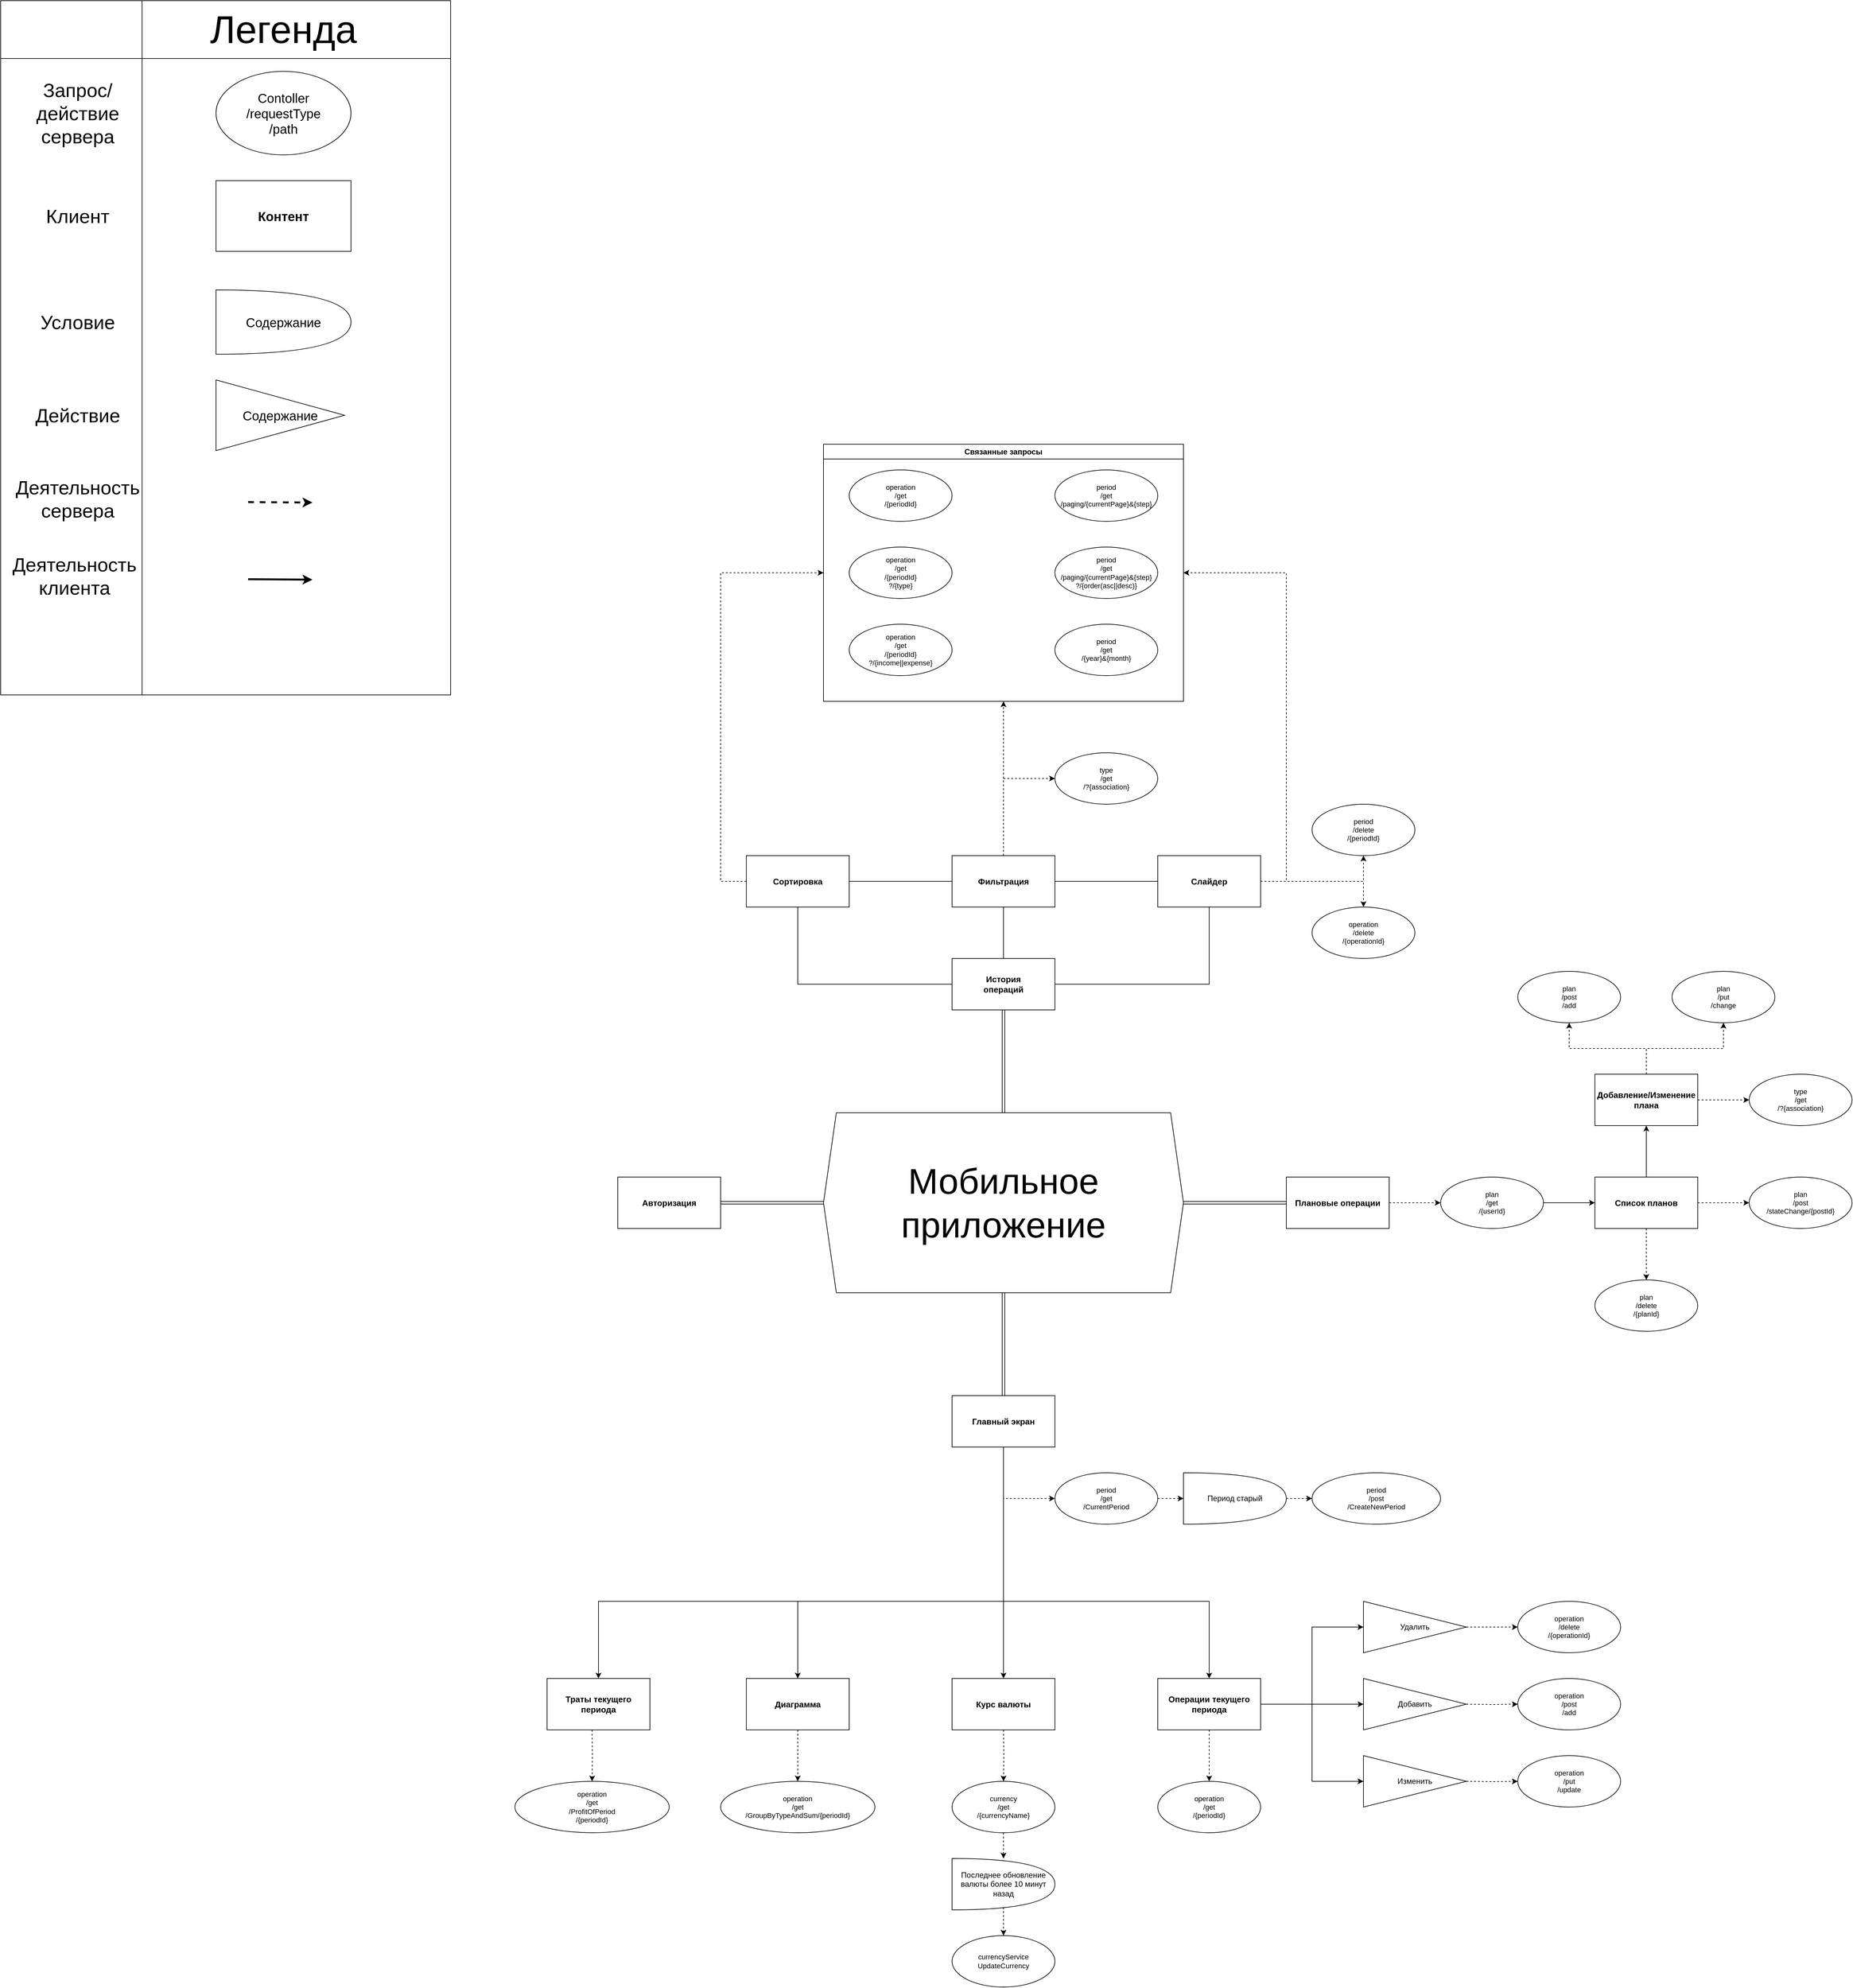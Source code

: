 <mxfile version="24.1.0" type="device">
  <diagram name="Страница — 1" id="nBO8ZvvXv2-mYGk7u215">
    <mxGraphModel dx="1690" dy="3886" grid="1" gridSize="10" guides="1" tooltips="1" connect="1" arrows="1" fold="1" page="0" pageScale="1" pageWidth="827" pageHeight="1169" background="none" math="0" shadow="0">
      <root>
        <mxCell id="0" />
        <mxCell id="1" parent="0" />
        <mxCell id="4c0wdn8axScRKglJY8u8-5" style="edgeStyle=orthogonalEdgeStyle;rounded=0;orthogonalLoop=1;jettySize=auto;html=1;exitX=0.5;exitY=1;exitDx=0;exitDy=0;entryX=0.5;entryY=0;entryDx=0;entryDy=0;" parent="1" source="4c0wdn8axScRKglJY8u8-1" target="4c0wdn8axScRKglJY8u8-2" edge="1">
          <mxGeometry relative="1" as="geometry">
            <Array as="points">
              <mxPoint x="920" y="40" />
              <mxPoint x="600" y="40" />
            </Array>
          </mxGeometry>
        </mxCell>
        <mxCell id="4c0wdn8axScRKglJY8u8-6" style="edgeStyle=orthogonalEdgeStyle;rounded=0;orthogonalLoop=1;jettySize=auto;html=1;exitX=0.5;exitY=1;exitDx=0;exitDy=0;entryX=0.5;entryY=0;entryDx=0;entryDy=0;" parent="1" source="4c0wdn8axScRKglJY8u8-1" target="4c0wdn8axScRKglJY8u8-3" edge="1">
          <mxGeometry relative="1" as="geometry" />
        </mxCell>
        <mxCell id="4c0wdn8axScRKglJY8u8-7" style="edgeStyle=orthogonalEdgeStyle;rounded=0;orthogonalLoop=1;jettySize=auto;html=1;exitX=0.5;exitY=1;exitDx=0;exitDy=0;entryX=0.5;entryY=0;entryDx=0;entryDy=0;" parent="1" source="4c0wdn8axScRKglJY8u8-1" target="4c0wdn8axScRKglJY8u8-4" edge="1">
          <mxGeometry relative="1" as="geometry">
            <Array as="points">
              <mxPoint x="920" y="40" />
              <mxPoint x="1240" y="40" />
            </Array>
          </mxGeometry>
        </mxCell>
        <mxCell id="4c0wdn8axScRKglJY8u8-15" style="edgeStyle=orthogonalEdgeStyle;rounded=0;orthogonalLoop=1;jettySize=auto;html=1;exitX=0.5;exitY=1;exitDx=0;exitDy=0;entryX=0;entryY=0.5;entryDx=0;entryDy=0;dashed=1;" parent="1" source="4c0wdn8axScRKglJY8u8-1" target="4c0wdn8axScRKglJY8u8-14" edge="1">
          <mxGeometry relative="1" as="geometry" />
        </mxCell>
        <mxCell id="OfqJtT3u4iOqPH99aG8D-31" style="edgeStyle=orthogonalEdgeStyle;rounded=0;orthogonalLoop=1;jettySize=auto;html=1;exitX=0.5;exitY=1;exitDx=0;exitDy=0;entryX=0.5;entryY=0;entryDx=0;entryDy=0;" edge="1" parent="1" source="4c0wdn8axScRKglJY8u8-1" target="OfqJtT3u4iOqPH99aG8D-30">
          <mxGeometry relative="1" as="geometry">
            <Array as="points">
              <mxPoint x="920" y="40" />
              <mxPoint x="290" y="40" />
            </Array>
          </mxGeometry>
        </mxCell>
        <mxCell id="4c0wdn8axScRKglJY8u8-1" value="Главный экран" style="rounded=0;whiteSpace=wrap;html=1;fontSize=13;fontStyle=1" parent="1" vertex="1">
          <mxGeometry x="840" y="-280" width="160" height="80" as="geometry" />
        </mxCell>
        <mxCell id="4c0wdn8axScRKglJY8u8-23" style="edgeStyle=orthogonalEdgeStyle;rounded=0;orthogonalLoop=1;jettySize=auto;html=1;exitX=0.5;exitY=1;exitDx=0;exitDy=0;entryX=0.5;entryY=0;entryDx=0;entryDy=0;dashed=1;" parent="1" source="4c0wdn8axScRKglJY8u8-2" target="4c0wdn8axScRKglJY8u8-22" edge="1">
          <mxGeometry relative="1" as="geometry" />
        </mxCell>
        <mxCell id="4c0wdn8axScRKglJY8u8-2" value="Диаграмма" style="rounded=0;whiteSpace=wrap;html=1;fontSize=13;fontStyle=1" parent="1" vertex="1">
          <mxGeometry x="520" y="160" width="160" height="80" as="geometry" />
        </mxCell>
        <mxCell id="4c0wdn8axScRKglJY8u8-3" value="Курс валюты" style="rounded=0;whiteSpace=wrap;html=1;fontSize=13;fontStyle=1" parent="1" vertex="1">
          <mxGeometry x="840" y="160" width="160" height="80" as="geometry" />
        </mxCell>
        <mxCell id="4c0wdn8axScRKglJY8u8-36" style="edgeStyle=orthogonalEdgeStyle;rounded=0;orthogonalLoop=1;jettySize=auto;html=1;exitX=0.5;exitY=1;exitDx=0;exitDy=0;entryX=0.5;entryY=0;entryDx=0;entryDy=0;dashed=1;" parent="1" source="4c0wdn8axScRKglJY8u8-4" target="4c0wdn8axScRKglJY8u8-35" edge="1">
          <mxGeometry relative="1" as="geometry" />
        </mxCell>
        <mxCell id="4c0wdn8axScRKglJY8u8-43" style="edgeStyle=orthogonalEdgeStyle;rounded=0;orthogonalLoop=1;jettySize=auto;html=1;exitX=1;exitY=0.5;exitDx=0;exitDy=0;entryX=0;entryY=0.5;entryDx=0;entryDy=0;" parent="1" source="4c0wdn8axScRKglJY8u8-4" target="4c0wdn8axScRKglJY8u8-38" edge="1">
          <mxGeometry relative="1" as="geometry" />
        </mxCell>
        <mxCell id="4c0wdn8axScRKglJY8u8-44" style="edgeStyle=orthogonalEdgeStyle;rounded=0;orthogonalLoop=1;jettySize=auto;html=1;exitX=1;exitY=0.5;exitDx=0;exitDy=0;entryX=0;entryY=0.5;entryDx=0;entryDy=0;" parent="1" source="4c0wdn8axScRKglJY8u8-4" target="4c0wdn8axScRKglJY8u8-37" edge="1">
          <mxGeometry relative="1" as="geometry" />
        </mxCell>
        <mxCell id="4c0wdn8axScRKglJY8u8-45" style="edgeStyle=orthogonalEdgeStyle;rounded=0;orthogonalLoop=1;jettySize=auto;html=1;exitX=1;exitY=0.5;exitDx=0;exitDy=0;entryX=0;entryY=0.5;entryDx=0;entryDy=0;" parent="1" source="4c0wdn8axScRKglJY8u8-4" target="4c0wdn8axScRKglJY8u8-39" edge="1">
          <mxGeometry relative="1" as="geometry" />
        </mxCell>
        <mxCell id="4c0wdn8axScRKglJY8u8-4" value="Операции текущего периода" style="rounded=0;whiteSpace=wrap;html=1;fontSize=13;fontStyle=1" parent="1" vertex="1">
          <mxGeometry x="1160" y="160" width="160" height="80" as="geometry" />
        </mxCell>
        <mxCell id="4c0wdn8axScRKglJY8u8-20" style="edgeStyle=orthogonalEdgeStyle;rounded=0;orthogonalLoop=1;jettySize=auto;html=1;exitX=1;exitY=0.5;exitDx=0;exitDy=0;entryX=0;entryY=0.5;entryDx=0;entryDy=0;dashed=1;" parent="1" source="4c0wdn8axScRKglJY8u8-14" edge="1">
          <mxGeometry relative="1" as="geometry">
            <mxPoint x="1200" y="-120" as="targetPoint" />
          </mxGeometry>
        </mxCell>
        <mxCell id="4c0wdn8axScRKglJY8u8-14" value="period&lt;div style=&quot;font-size: 11px;&quot;&gt;/get&lt;/div&gt;&lt;div style=&quot;font-size: 11px;&quot;&gt;/CurrentPeriod&lt;/div&gt;" style="ellipse;whiteSpace=wrap;html=1;fontSize=11;" parent="1" vertex="1">
          <mxGeometry x="1000" y="-160" width="160" height="80" as="geometry" />
        </mxCell>
        <mxCell id="4c0wdn8axScRKglJY8u8-16" value="period&lt;div style=&quot;font-size: 11px;&quot;&gt;/post&lt;/div&gt;&lt;div style=&quot;font-size: 11px;&quot;&gt;/CreateNewPeriod&lt;/div&gt;" style="ellipse;whiteSpace=wrap;html=1;fontSize=11;" parent="1" vertex="1">
          <mxGeometry x="1400" y="-160" width="200" height="80" as="geometry" />
        </mxCell>
        <mxCell id="4c0wdn8axScRKglJY8u8-22" value="operation&lt;div style=&quot;font-size: 11px;&quot;&gt;/get&lt;/div&gt;&lt;div style=&quot;font-size: 11px;&quot;&gt;/GroupByTypeAndSum/{periodId}&lt;/div&gt;" style="ellipse;whiteSpace=wrap;html=1;fontSize=11;" parent="1" vertex="1">
          <mxGeometry x="480" y="320" width="240" height="80" as="geometry" />
        </mxCell>
        <mxCell id="4c0wdn8axScRKglJY8u8-32" style="edgeStyle=orthogonalEdgeStyle;rounded=0;orthogonalLoop=1;jettySize=auto;html=1;exitX=1;exitY=0.5;exitDx=0;exitDy=0;exitPerimeter=0;entryX=0;entryY=0.5;entryDx=0;entryDy=0;dashed=1;" parent="1" source="4c0wdn8axScRKglJY8u8-24" target="4c0wdn8axScRKglJY8u8-16" edge="1">
          <mxGeometry relative="1" as="geometry" />
        </mxCell>
        <mxCell id="4c0wdn8axScRKglJY8u8-24" value="Период старый" style="shape=or;whiteSpace=wrap;html=1;" parent="1" vertex="1">
          <mxGeometry x="1200" y="-160" width="160" height="80" as="geometry" />
        </mxCell>
        <mxCell id="4c0wdn8axScRKglJY8u8-25" style="edgeStyle=orthogonalEdgeStyle;rounded=0;orthogonalLoop=1;jettySize=auto;html=1;exitX=0.5;exitY=1;exitDx=0;exitDy=0;entryX=0.5;entryY=0;entryDx=0;entryDy=0;dashed=1;" parent="1" target="4c0wdn8axScRKglJY8u8-26" edge="1">
          <mxGeometry relative="1" as="geometry">
            <mxPoint x="920" y="240" as="sourcePoint" />
            <mxPoint x="830" y="320" as="targetPoint" />
            <Array as="points" />
          </mxGeometry>
        </mxCell>
        <mxCell id="OfqJtT3u4iOqPH99aG8D-27" value="" style="edgeStyle=orthogonalEdgeStyle;rounded=0;orthogonalLoop=1;jettySize=auto;html=1;dashed=1;" edge="1" parent="1" source="4c0wdn8axScRKglJY8u8-26" target="4c0wdn8axScRKglJY8u8-27">
          <mxGeometry relative="1" as="geometry" />
        </mxCell>
        <mxCell id="4c0wdn8axScRKglJY8u8-26" value="&lt;div style=&quot;font-size: 11px;&quot;&gt;currency&lt;/div&gt;&lt;div style=&quot;font-size: 11px;&quot;&gt;/get&lt;/div&gt;&lt;div style=&quot;font-size: 11px;&quot;&gt;/{currencyName}&lt;/div&gt;" style="ellipse;whiteSpace=wrap;html=1;fontSize=11;" parent="1" vertex="1">
          <mxGeometry x="840" y="320" width="160" height="80" as="geometry" />
        </mxCell>
        <mxCell id="4c0wdn8axScRKglJY8u8-34" style="edgeStyle=orthogonalEdgeStyle;rounded=0;orthogonalLoop=1;jettySize=auto;html=1;exitX=0.7;exitY=0.9;exitDx=0;exitDy=0;exitPerimeter=0;entryX=0.5;entryY=0;entryDx=0;entryDy=0;dashed=1;" parent="1" source="4c0wdn8axScRKglJY8u8-27" target="4c0wdn8axScRKglJY8u8-30" edge="1">
          <mxGeometry relative="1" as="geometry">
            <Array as="points">
              <mxPoint x="920" y="512" />
            </Array>
          </mxGeometry>
        </mxCell>
        <mxCell id="4c0wdn8axScRKglJY8u8-27" value="Последнее обновление валюты более 10 минут назад" style="shape=or;whiteSpace=wrap;html=1;" parent="1" vertex="1">
          <mxGeometry x="840" y="440" width="160" height="80" as="geometry" />
        </mxCell>
        <mxCell id="4c0wdn8axScRKglJY8u8-30" value="&lt;div style=&quot;font-size: 11px;&quot;&gt;currencyService&lt;br&gt;&lt;/div&gt;&lt;div style=&quot;font-size: 11px;&quot;&gt;UpdateCurrency&lt;/div&gt;" style="ellipse;whiteSpace=wrap;html=1;fontSize=11;" parent="1" vertex="1">
          <mxGeometry x="840" y="560" width="160" height="80" as="geometry" />
        </mxCell>
        <mxCell id="4c0wdn8axScRKglJY8u8-35" value="operation&lt;div style=&quot;font-size: 11px;&quot;&gt;/get&lt;/div&gt;&lt;div style=&quot;font-size: 11px;&quot;&gt;/{periodId}&lt;/div&gt;" style="ellipse;whiteSpace=wrap;html=1;fontSize=11;" parent="1" vertex="1">
          <mxGeometry x="1160" y="320" width="160" height="80" as="geometry" />
        </mxCell>
        <mxCell id="4c0wdn8axScRKglJY8u8-47" style="edgeStyle=orthogonalEdgeStyle;rounded=0;orthogonalLoop=1;jettySize=auto;html=1;exitX=1;exitY=0.5;exitDx=0;exitDy=0;entryX=0;entryY=0.5;entryDx=0;entryDy=0;dashed=1;" parent="1" source="4c0wdn8axScRKglJY8u8-37" target="4c0wdn8axScRKglJY8u8-46" edge="1">
          <mxGeometry relative="1" as="geometry" />
        </mxCell>
        <mxCell id="4c0wdn8axScRKglJY8u8-37" value="Удалить" style="triangle;whiteSpace=wrap;html=1;rotation=0;" parent="1" vertex="1">
          <mxGeometry x="1480" y="40" width="160" height="80" as="geometry" />
        </mxCell>
        <mxCell id="4c0wdn8axScRKglJY8u8-38" value="Добавить" style="triangle;whiteSpace=wrap;html=1;rotation=0;" parent="1" vertex="1">
          <mxGeometry x="1480" y="160" width="160" height="80" as="geometry" />
        </mxCell>
        <mxCell id="4c0wdn8axScRKglJY8u8-39" value="Изменить" style="triangle;whiteSpace=wrap;html=1;rotation=0;" parent="1" vertex="1">
          <mxGeometry x="1480" y="280" width="160" height="80" as="geometry" />
        </mxCell>
        <mxCell id="4c0wdn8axScRKglJY8u8-46" value="operation&lt;div style=&quot;font-size: 11px;&quot;&gt;/delete&lt;/div&gt;&lt;div style=&quot;font-size: 11px;&quot;&gt;/{operationId}&lt;/div&gt;" style="ellipse;whiteSpace=wrap;html=1;fontSize=11;" parent="1" vertex="1">
          <mxGeometry x="1720" y="40" width="160" height="80" as="geometry" />
        </mxCell>
        <mxCell id="4c0wdn8axScRKglJY8u8-48" style="edgeStyle=orthogonalEdgeStyle;rounded=0;orthogonalLoop=1;jettySize=auto;html=1;exitX=1;exitY=0.5;exitDx=0;exitDy=0;entryX=0;entryY=0.5;entryDx=0;entryDy=0;dashed=1;" parent="1" target="4c0wdn8axScRKglJY8u8-49" edge="1">
          <mxGeometry relative="1" as="geometry">
            <mxPoint x="1640" y="200" as="sourcePoint" />
          </mxGeometry>
        </mxCell>
        <mxCell id="4c0wdn8axScRKglJY8u8-49" value="operation&lt;div style=&quot;font-size: 11px;&quot;&gt;/post&lt;br&gt;&lt;/div&gt;&lt;div style=&quot;font-size: 11px;&quot;&gt;/add&lt;/div&gt;" style="ellipse;whiteSpace=wrap;html=1;fontSize=11;" parent="1" vertex="1">
          <mxGeometry x="1720" y="160" width="160" height="80" as="geometry" />
        </mxCell>
        <mxCell id="4c0wdn8axScRKglJY8u8-50" style="edgeStyle=orthogonalEdgeStyle;rounded=0;orthogonalLoop=1;jettySize=auto;html=1;exitX=1;exitY=0.5;exitDx=0;exitDy=0;entryX=0;entryY=0.5;entryDx=0;entryDy=0;dashed=1;" parent="1" target="4c0wdn8axScRKglJY8u8-51" edge="1">
          <mxGeometry relative="1" as="geometry">
            <mxPoint x="1640" y="320" as="sourcePoint" />
          </mxGeometry>
        </mxCell>
        <mxCell id="4c0wdn8axScRKglJY8u8-51" value="operation&lt;div style=&quot;font-size: 11px;&quot;&gt;/put&lt;br&gt;&lt;/div&gt;&lt;div style=&quot;font-size: 11px;&quot;&gt;/update&lt;/div&gt;" style="ellipse;whiteSpace=wrap;html=1;fontSize=11;" parent="1" vertex="1">
          <mxGeometry x="1720" y="280" width="160" height="80" as="geometry" />
        </mxCell>
        <mxCell id="hxb5atD3jDr5F-edA5s0-39" style="edgeStyle=orthogonalEdgeStyle;rounded=0;orthogonalLoop=1;jettySize=auto;html=1;exitX=0.5;exitY=0;exitDx=0;exitDy=0;entryX=0.5;entryY=1;entryDx=0;entryDy=0;strokeColor=default;endArrow=none;endFill=0;" parent="1" source="hxb5atD3jDr5F-edA5s0-2" target="hxb5atD3jDr5F-edA5s0-7" edge="1">
          <mxGeometry relative="1" as="geometry" />
        </mxCell>
        <mxCell id="hxb5atD3jDr5F-edA5s0-40" style="edgeStyle=orthogonalEdgeStyle;rounded=0;orthogonalLoop=1;jettySize=auto;html=1;exitX=1;exitY=0.5;exitDx=0;exitDy=0;entryX=0.5;entryY=1;entryDx=0;entryDy=0;endArrow=none;endFill=0;" parent="1" source="hxb5atD3jDr5F-edA5s0-2" target="hxb5atD3jDr5F-edA5s0-9" edge="1">
          <mxGeometry relative="1" as="geometry" />
        </mxCell>
        <mxCell id="hxb5atD3jDr5F-edA5s0-41" style="edgeStyle=orthogonalEdgeStyle;rounded=0;orthogonalLoop=1;jettySize=auto;html=1;exitX=0;exitY=0.5;exitDx=0;exitDy=0;entryX=0.5;entryY=1;entryDx=0;entryDy=0;endArrow=none;endFill=0;" parent="1" source="hxb5atD3jDr5F-edA5s0-2" target="hxb5atD3jDr5F-edA5s0-6" edge="1">
          <mxGeometry relative="1" as="geometry" />
        </mxCell>
        <mxCell id="hxb5atD3jDr5F-edA5s0-2" value="История&lt;div&gt;операций&lt;/div&gt;" style="rounded=0;whiteSpace=wrap;html=1;fontSize=13;fontStyle=1" parent="1" vertex="1">
          <mxGeometry x="840" y="-960" width="160" height="80" as="geometry" />
        </mxCell>
        <mxCell id="hxb5atD3jDr5F-edA5s0-32" style="edgeStyle=orthogonalEdgeStyle;rounded=0;orthogonalLoop=1;jettySize=auto;html=1;exitX=0;exitY=0.5;exitDx=0;exitDy=0;entryX=0;entryY=0.5;entryDx=0;entryDy=0;dashed=1;" parent="1" source="hxb5atD3jDr5F-edA5s0-6" target="hxb5atD3jDr5F-edA5s0-16" edge="1">
          <mxGeometry relative="1" as="geometry">
            <Array as="points">
              <mxPoint x="480" y="-1080" />
              <mxPoint x="480" y="-1560" />
            </Array>
          </mxGeometry>
        </mxCell>
        <mxCell id="hxb5atD3jDr5F-edA5s0-6" value="Сортировка" style="rounded=0;whiteSpace=wrap;html=1;fontSize=13;fontStyle=1" parent="1" vertex="1">
          <mxGeometry x="520" y="-1120" width="160" height="80" as="geometry" />
        </mxCell>
        <mxCell id="hxb5atD3jDr5F-edA5s0-30" style="edgeStyle=orthogonalEdgeStyle;rounded=0;orthogonalLoop=1;jettySize=auto;html=1;exitX=0.5;exitY=0;exitDx=0;exitDy=0;entryX=0.5;entryY=1;entryDx=0;entryDy=0;dashed=1;" parent="1" source="hxb5atD3jDr5F-edA5s0-7" target="hxb5atD3jDr5F-edA5s0-16" edge="1">
          <mxGeometry relative="1" as="geometry" />
        </mxCell>
        <mxCell id="hxb5atD3jDr5F-edA5s0-37" style="edgeStyle=orthogonalEdgeStyle;rounded=0;orthogonalLoop=1;jettySize=auto;html=1;exitX=0;exitY=0.5;exitDx=0;exitDy=0;entryX=1;entryY=0.5;entryDx=0;entryDy=0;endArrow=none;endFill=0;" parent="1" source="hxb5atD3jDr5F-edA5s0-7" target="hxb5atD3jDr5F-edA5s0-6" edge="1">
          <mxGeometry relative="1" as="geometry" />
        </mxCell>
        <mxCell id="hxb5atD3jDr5F-edA5s0-42" style="edgeStyle=orthogonalEdgeStyle;rounded=0;orthogonalLoop=1;jettySize=auto;html=1;exitX=1;exitY=0.5;exitDx=0;exitDy=0;entryX=0;entryY=0.5;entryDx=0;entryDy=0;endArrow=none;endFill=0;" parent="1" source="hxb5atD3jDr5F-edA5s0-7" target="hxb5atD3jDr5F-edA5s0-9" edge="1">
          <mxGeometry relative="1" as="geometry" />
        </mxCell>
        <mxCell id="OfqJtT3u4iOqPH99aG8D-12" style="edgeStyle=orthogonalEdgeStyle;rounded=0;orthogonalLoop=1;jettySize=auto;html=1;exitX=0.5;exitY=0;exitDx=0;exitDy=0;entryX=0;entryY=0.5;entryDx=0;entryDy=0;dashed=1;" edge="1" parent="1" source="hxb5atD3jDr5F-edA5s0-7" target="OfqJtT3u4iOqPH99aG8D-10">
          <mxGeometry relative="1" as="geometry" />
        </mxCell>
        <mxCell id="hxb5atD3jDr5F-edA5s0-7" value="Фильтрация" style="rounded=0;whiteSpace=wrap;html=1;fontSize=13;fontStyle=1" parent="1" vertex="1">
          <mxGeometry x="840" y="-1120" width="160" height="80" as="geometry" />
        </mxCell>
        <mxCell id="hxb5atD3jDr5F-edA5s0-31" style="edgeStyle=orthogonalEdgeStyle;rounded=0;orthogonalLoop=1;jettySize=auto;html=1;exitX=1;exitY=0.5;exitDx=0;exitDy=0;entryX=1;entryY=0.5;entryDx=0;entryDy=0;dashed=1;" parent="1" source="hxb5atD3jDr5F-edA5s0-9" target="hxb5atD3jDr5F-edA5s0-16" edge="1">
          <mxGeometry relative="1" as="geometry">
            <Array as="points">
              <mxPoint x="1360" y="-1080" />
              <mxPoint x="1360" y="-1560" />
            </Array>
          </mxGeometry>
        </mxCell>
        <mxCell id="hxb5atD3jDr5F-edA5s0-45" style="edgeStyle=orthogonalEdgeStyle;rounded=0;orthogonalLoop=1;jettySize=auto;html=1;exitX=1;exitY=0.5;exitDx=0;exitDy=0;entryX=0.5;entryY=1;entryDx=0;entryDy=0;dashed=1;" parent="1" source="hxb5atD3jDr5F-edA5s0-9" target="hxb5atD3jDr5F-edA5s0-43" edge="1">
          <mxGeometry relative="1" as="geometry" />
        </mxCell>
        <mxCell id="hxb5atD3jDr5F-edA5s0-46" style="edgeStyle=orthogonalEdgeStyle;rounded=0;orthogonalLoop=1;jettySize=auto;html=1;exitX=1;exitY=0.5;exitDx=0;exitDy=0;entryX=0.5;entryY=0;entryDx=0;entryDy=0;dashed=1;" parent="1" source="hxb5atD3jDr5F-edA5s0-9" target="hxb5atD3jDr5F-edA5s0-44" edge="1">
          <mxGeometry relative="1" as="geometry" />
        </mxCell>
        <mxCell id="hxb5atD3jDr5F-edA5s0-9" value="Слайдер" style="rounded=0;whiteSpace=wrap;html=1;fontSize=13;fontStyle=1" parent="1" vertex="1">
          <mxGeometry x="1160" y="-1120" width="160" height="80" as="geometry" />
        </mxCell>
        <mxCell id="hxb5atD3jDr5F-edA5s0-16" value="Связанные запросы" style="swimlane;whiteSpace=wrap;html=1;" parent="1" vertex="1">
          <mxGeometry x="640" y="-1760" width="560" height="400" as="geometry" />
        </mxCell>
        <mxCell id="hxb5atD3jDr5F-edA5s0-11" value="period&lt;div style=&quot;font-size: 11px;&quot;&gt;/get&lt;/div&gt;&lt;div style=&quot;font-size: 11px;&quot;&gt;/paging/{currentPage}&amp;amp;{step}&lt;/div&gt;" style="ellipse;whiteSpace=wrap;html=1;fontSize=11;" parent="hxb5atD3jDr5F-edA5s0-16" vertex="1">
          <mxGeometry x="360" y="40" width="160" height="80" as="geometry" />
        </mxCell>
        <mxCell id="hxb5atD3jDr5F-edA5s0-21" value="operation&lt;div style=&quot;font-size: 11px;&quot;&gt;/get&lt;/div&gt;&lt;div style=&quot;font-size: 11px;&quot;&gt;/{periodId}&lt;/div&gt;" style="ellipse;whiteSpace=wrap;html=1;fontSize=11;" parent="hxb5atD3jDr5F-edA5s0-16" vertex="1">
          <mxGeometry x="40" y="40" width="160" height="80" as="geometry" />
        </mxCell>
        <mxCell id="hxb5atD3jDr5F-edA5s0-22" value="period&lt;div style=&quot;font-size: 11px;&quot;&gt;/get&lt;/div&gt;&lt;div style=&quot;font-size: 11px;&quot;&gt;/paging/{currentPage}&amp;amp;{step}&lt;/div&gt;&lt;div style=&quot;font-size: 11px;&quot;&gt;?/{order(asc||desc)}&lt;/div&gt;" style="ellipse;whiteSpace=wrap;html=1;fontSize=11;" parent="hxb5atD3jDr5F-edA5s0-16" vertex="1">
          <mxGeometry x="360" y="160" width="160" height="80" as="geometry" />
        </mxCell>
        <mxCell id="hxb5atD3jDr5F-edA5s0-23" value="period&lt;div style=&quot;font-size: 11px;&quot;&gt;/get&lt;/div&gt;&lt;div style=&quot;font-size: 11px;&quot;&gt;/{year}&amp;amp;{month}&lt;/div&gt;" style="ellipse;whiteSpace=wrap;html=1;fontSize=11;" parent="hxb5atD3jDr5F-edA5s0-16" vertex="1">
          <mxGeometry x="360" y="280" width="160" height="80" as="geometry" />
        </mxCell>
        <mxCell id="hxb5atD3jDr5F-edA5s0-24" value="operation&lt;div style=&quot;font-size: 11px;&quot;&gt;/get&lt;/div&gt;&lt;div style=&quot;font-size: 11px;&quot;&gt;/{periodId}&lt;/div&gt;&lt;div style=&quot;font-size: 11px;&quot;&gt;?/{type}&lt;/div&gt;" style="ellipse;whiteSpace=wrap;html=1;fontSize=11;" parent="hxb5atD3jDr5F-edA5s0-16" vertex="1">
          <mxGeometry x="40" y="160" width="160" height="80" as="geometry" />
        </mxCell>
        <mxCell id="hxb5atD3jDr5F-edA5s0-25" value="operation&lt;div style=&quot;font-size: 11px;&quot;&gt;/get&lt;/div&gt;&lt;div style=&quot;font-size: 11px;&quot;&gt;/{periodId}&lt;/div&gt;&lt;div style=&quot;font-size: 11px;&quot;&gt;?/{income||expense}&lt;/div&gt;" style="ellipse;whiteSpace=wrap;html=1;fontSize=11;" parent="hxb5atD3jDr5F-edA5s0-16" vertex="1">
          <mxGeometry x="40" y="280" width="160" height="80" as="geometry" />
        </mxCell>
        <mxCell id="hxb5atD3jDr5F-edA5s0-34" style="edgeStyle=orthogonalEdgeStyle;rounded=0;orthogonalLoop=1;jettySize=auto;html=1;exitX=0.5;exitY=0;exitDx=0;exitDy=0;entryX=0.5;entryY=1;entryDx=0;entryDy=0;shape=link;" parent="1" source="hxb5atD3jDr5F-edA5s0-29" target="hxb5atD3jDr5F-edA5s0-2" edge="1">
          <mxGeometry relative="1" as="geometry" />
        </mxCell>
        <mxCell id="hxb5atD3jDr5F-edA5s0-35" style="edgeStyle=orthogonalEdgeStyle;rounded=0;orthogonalLoop=1;jettySize=auto;html=1;exitX=0.5;exitY=1;exitDx=0;exitDy=0;entryX=0.5;entryY=0;entryDx=0;entryDy=0;shape=link;" parent="1" source="hxb5atD3jDr5F-edA5s0-29" target="4c0wdn8axScRKglJY8u8-1" edge="1">
          <mxGeometry relative="1" as="geometry" />
        </mxCell>
        <mxCell id="hxb5atD3jDr5F-edA5s0-48" style="edgeStyle=orthogonalEdgeStyle;rounded=0;orthogonalLoop=1;jettySize=auto;html=1;exitX=0;exitY=0.5;exitDx=0;exitDy=0;entryX=1;entryY=0.5;entryDx=0;entryDy=0;shape=link;" parent="1" source="hxb5atD3jDr5F-edA5s0-29" target="hxb5atD3jDr5F-edA5s0-47" edge="1">
          <mxGeometry relative="1" as="geometry" />
        </mxCell>
        <mxCell id="hxb5atD3jDr5F-edA5s0-50" style="edgeStyle=orthogonalEdgeStyle;rounded=0;orthogonalLoop=1;jettySize=auto;html=1;exitX=1;exitY=0.5;exitDx=0;exitDy=0;entryX=0;entryY=0.5;entryDx=0;entryDy=0;shape=link;" parent="1" source="hxb5atD3jDr5F-edA5s0-29" target="hxb5atD3jDr5F-edA5s0-49" edge="1">
          <mxGeometry relative="1" as="geometry" />
        </mxCell>
        <mxCell id="hxb5atD3jDr5F-edA5s0-29" value="Мобильное приложение" style="shape=hexagon;perimeter=hexagonPerimeter2;whiteSpace=wrap;html=1;fixedSize=1;fontSize=56;" parent="1" vertex="1">
          <mxGeometry x="640" y="-720" width="560" height="280" as="geometry" />
        </mxCell>
        <mxCell id="hxb5atD3jDr5F-edA5s0-43" value="period&lt;div style=&quot;font-size: 11px;&quot;&gt;/delete&lt;/div&gt;&lt;div style=&quot;font-size: 11px;&quot;&gt;/{periodId}&lt;/div&gt;" style="ellipse;whiteSpace=wrap;html=1;fontSize=11;" parent="1" vertex="1">
          <mxGeometry x="1400" y="-1200" width="160" height="80" as="geometry" />
        </mxCell>
        <mxCell id="hxb5atD3jDr5F-edA5s0-44" value="operation&lt;div style=&quot;font-size: 11px;&quot;&gt;/delete&lt;/div&gt;&lt;div style=&quot;font-size: 11px;&quot;&gt;/{operationId}&lt;/div&gt;" style="ellipse;whiteSpace=wrap;html=1;fontSize=11;" parent="1" vertex="1">
          <mxGeometry x="1400" y="-1040" width="160" height="80" as="geometry" />
        </mxCell>
        <mxCell id="hxb5atD3jDr5F-edA5s0-47" value="Авторизация" style="rounded=0;whiteSpace=wrap;html=1;fontSize=13;fontStyle=1" parent="1" vertex="1">
          <mxGeometry x="320" y="-620" width="160" height="80" as="geometry" />
        </mxCell>
        <mxCell id="hxb5atD3jDr5F-edA5s0-55" style="edgeStyle=orthogonalEdgeStyle;rounded=0;orthogonalLoop=1;jettySize=auto;html=1;exitX=1;exitY=0.5;exitDx=0;exitDy=0;entryX=0;entryY=0.5;entryDx=0;entryDy=0;dashed=1;" parent="1" source="hxb5atD3jDr5F-edA5s0-49" target="hxb5atD3jDr5F-edA5s0-53" edge="1">
          <mxGeometry relative="1" as="geometry" />
        </mxCell>
        <mxCell id="hxb5atD3jDr5F-edA5s0-49" value="Плановые операции" style="rounded=0;whiteSpace=wrap;html=1;fontSize=13;fontStyle=1" parent="1" vertex="1">
          <mxGeometry x="1360" y="-620" width="160" height="80" as="geometry" />
        </mxCell>
        <mxCell id="hxb5atD3jDr5F-edA5s0-51" value="&lt;div style=&quot;font-size: 11px;&quot;&gt;plan&lt;/div&gt;&lt;div style=&quot;font-size: 11px;&quot;&gt;/post&lt;/div&gt;&lt;div style=&quot;font-size: 11px;&quot;&gt;/add&lt;/div&gt;" style="ellipse;whiteSpace=wrap;html=1;fontSize=11;" parent="1" vertex="1">
          <mxGeometry x="1720" y="-940" width="160" height="80" as="geometry" />
        </mxCell>
        <mxCell id="hxb5atD3jDr5F-edA5s0-52" value="&lt;div style=&quot;font-size: 11px;&quot;&gt;plan&lt;/div&gt;&lt;div style=&quot;font-size: 11px;&quot;&gt;/delete&lt;/div&gt;&lt;div style=&quot;font-size: 11px;&quot;&gt;/{planId}&lt;/div&gt;" style="ellipse;whiteSpace=wrap;html=1;fontSize=11;" parent="1" vertex="1">
          <mxGeometry x="1840" y="-460" width="160" height="80" as="geometry" />
        </mxCell>
        <mxCell id="hxb5atD3jDr5F-edA5s0-56" style="edgeStyle=orthogonalEdgeStyle;rounded=0;orthogonalLoop=1;jettySize=auto;html=1;exitX=1;exitY=0.5;exitDx=0;exitDy=0;entryX=0;entryY=0.5;entryDx=0;entryDy=0;" parent="1" source="hxb5atD3jDr5F-edA5s0-53" target="hxb5atD3jDr5F-edA5s0-54" edge="1">
          <mxGeometry relative="1" as="geometry" />
        </mxCell>
        <mxCell id="hxb5atD3jDr5F-edA5s0-53" value="&lt;div style=&quot;font-size: 11px;&quot;&gt;plan&lt;/div&gt;&lt;div style=&quot;font-size: 11px;&quot;&gt;/get&lt;/div&gt;&lt;div style=&quot;font-size: 11px;&quot;&gt;/{userId}&lt;/div&gt;" style="ellipse;whiteSpace=wrap;html=1;fontSize=11;" parent="1" vertex="1">
          <mxGeometry x="1600" y="-620" width="160" height="80" as="geometry" />
        </mxCell>
        <mxCell id="hxb5atD3jDr5F-edA5s0-58" style="edgeStyle=orthogonalEdgeStyle;rounded=0;orthogonalLoop=1;jettySize=auto;html=1;exitX=0.5;exitY=1;exitDx=0;exitDy=0;entryX=0.5;entryY=0;entryDx=0;entryDy=0;dashed=1;" parent="1" source="hxb5atD3jDr5F-edA5s0-54" target="hxb5atD3jDr5F-edA5s0-52" edge="1">
          <mxGeometry relative="1" as="geometry" />
        </mxCell>
        <mxCell id="hxb5atD3jDr5F-edA5s0-60" style="edgeStyle=orthogonalEdgeStyle;rounded=0;orthogonalLoop=1;jettySize=auto;html=1;exitX=1;exitY=0.5;exitDx=0;exitDy=0;entryX=0;entryY=0.5;entryDx=0;entryDy=0;dashed=1;" parent="1" source="hxb5atD3jDr5F-edA5s0-54" target="hxb5atD3jDr5F-edA5s0-57" edge="1">
          <mxGeometry relative="1" as="geometry" />
        </mxCell>
        <mxCell id="OfqJtT3u4iOqPH99aG8D-3" style="edgeStyle=orthogonalEdgeStyle;rounded=0;orthogonalLoop=1;jettySize=auto;html=1;exitX=0.5;exitY=0;exitDx=0;exitDy=0;entryX=0.5;entryY=1;entryDx=0;entryDy=0;" edge="1" parent="1" source="hxb5atD3jDr5F-edA5s0-54" target="OfqJtT3u4iOqPH99aG8D-2">
          <mxGeometry relative="1" as="geometry" />
        </mxCell>
        <mxCell id="hxb5atD3jDr5F-edA5s0-54" value="Список планов" style="rounded=0;whiteSpace=wrap;html=1;fontSize=13;fontStyle=1" parent="1" vertex="1">
          <mxGeometry x="1840" y="-620" width="160" height="80" as="geometry" />
        </mxCell>
        <mxCell id="hxb5atD3jDr5F-edA5s0-57" value="&lt;div style=&quot;font-size: 11px;&quot;&gt;plan&lt;/div&gt;&lt;div style=&quot;font-size: 11px;&quot;&gt;/post&lt;/div&gt;&lt;div style=&quot;font-size: 11px;&quot;&gt;/stateChange/{postId}&lt;/div&gt;" style="ellipse;whiteSpace=wrap;html=1;fontSize=11;" parent="1" vertex="1">
          <mxGeometry x="2080" y="-620" width="160" height="80" as="geometry" />
        </mxCell>
        <mxCell id="OfqJtT3u4iOqPH99aG8D-6" style="edgeStyle=orthogonalEdgeStyle;rounded=0;orthogonalLoop=1;jettySize=auto;html=1;exitX=1;exitY=0.5;exitDx=0;exitDy=0;entryX=0;entryY=0.5;entryDx=0;entryDy=0;dashed=1;" edge="1" parent="1" source="OfqJtT3u4iOqPH99aG8D-2" target="OfqJtT3u4iOqPH99aG8D-5">
          <mxGeometry relative="1" as="geometry" />
        </mxCell>
        <mxCell id="OfqJtT3u4iOqPH99aG8D-7" style="edgeStyle=orthogonalEdgeStyle;rounded=0;orthogonalLoop=1;jettySize=auto;html=1;exitX=0.5;exitY=0;exitDx=0;exitDy=0;entryX=0.5;entryY=1;entryDx=0;entryDy=0;dashed=1;" edge="1" parent="1" source="OfqJtT3u4iOqPH99aG8D-2" target="hxb5atD3jDr5F-edA5s0-51">
          <mxGeometry relative="1" as="geometry" />
        </mxCell>
        <mxCell id="OfqJtT3u4iOqPH99aG8D-9" style="edgeStyle=orthogonalEdgeStyle;rounded=0;orthogonalLoop=1;jettySize=auto;html=1;exitX=0.5;exitY=0;exitDx=0;exitDy=0;entryX=0.5;entryY=1;entryDx=0;entryDy=0;dashed=1;" edge="1" parent="1" source="OfqJtT3u4iOqPH99aG8D-2" target="OfqJtT3u4iOqPH99aG8D-8">
          <mxGeometry relative="1" as="geometry" />
        </mxCell>
        <mxCell id="OfqJtT3u4iOqPH99aG8D-2" value="Добавление/Изменение плана" style="rounded=0;whiteSpace=wrap;html=1;fontSize=13;fontStyle=1" vertex="1" parent="1">
          <mxGeometry x="1840" y="-780" width="160" height="80" as="geometry" />
        </mxCell>
        <mxCell id="OfqJtT3u4iOqPH99aG8D-5" value="&lt;div style=&quot;font-size: 11px;&quot;&gt;type&lt;/div&gt;&lt;div style=&quot;font-size: 11px;&quot;&gt;/get&lt;/div&gt;&lt;div style=&quot;font-size: 11px;&quot;&gt;/?{association}&lt;/div&gt;" style="ellipse;whiteSpace=wrap;html=1;fontSize=11;" vertex="1" parent="1">
          <mxGeometry x="2080" y="-780" width="160" height="80" as="geometry" />
        </mxCell>
        <mxCell id="OfqJtT3u4iOqPH99aG8D-8" value="&lt;div style=&quot;font-size: 11px;&quot;&gt;plan&lt;/div&gt;&lt;div style=&quot;font-size: 11px;&quot;&gt;/put&lt;/div&gt;&lt;div style=&quot;font-size: 11px;&quot;&gt;/change&lt;/div&gt;" style="ellipse;whiteSpace=wrap;html=1;fontSize=11;" vertex="1" parent="1">
          <mxGeometry x="1960" y="-940" width="160" height="80" as="geometry" />
        </mxCell>
        <mxCell id="OfqJtT3u4iOqPH99aG8D-10" value="&lt;div style=&quot;font-size: 11px;&quot;&gt;type&lt;/div&gt;&lt;div style=&quot;font-size: 11px;&quot;&gt;/get&lt;/div&gt;&lt;div style=&quot;font-size: 11px;&quot;&gt;/?{association}&lt;/div&gt;" style="ellipse;whiteSpace=wrap;html=1;fontSize=11;" vertex="1" parent="1">
          <mxGeometry x="1000" y="-1280" width="160" height="80" as="geometry" />
        </mxCell>
        <mxCell id="OfqJtT3u4iOqPH99aG8D-13" value="" style="shape=internalStorage;whiteSpace=wrap;html=1;backgroundOutline=1;dx=220;dy=90;" vertex="1" parent="1">
          <mxGeometry x="-640" y="-2450" width="700" height="1080" as="geometry" />
        </mxCell>
        <mxCell id="OfqJtT3u4iOqPH99aG8D-14" value="Легенда" style="text;html=1;align=center;verticalAlign=middle;whiteSpace=wrap;rounded=0;fontSize=60;" vertex="1" parent="1">
          <mxGeometry x="-230" y="-2420" width="60" height="30" as="geometry" />
        </mxCell>
        <mxCell id="OfqJtT3u4iOqPH99aG8D-15" value="Запрос/&lt;div&gt;действие сервера&lt;/div&gt;" style="text;html=1;align=center;verticalAlign=middle;whiteSpace=wrap;rounded=0;fontSize=30;" vertex="1" parent="1">
          <mxGeometry x="-550" y="-2290" width="60" height="30" as="geometry" />
        </mxCell>
        <mxCell id="OfqJtT3u4iOqPH99aG8D-16" value="&lt;div style=&quot;font-size: 20px;&quot;&gt;Contoller&lt;/div&gt;&lt;div style=&quot;font-size: 20px;&quot;&gt;/requestType&lt;/div&gt;&lt;div style=&quot;font-size: 20px;&quot;&gt;/path&lt;/div&gt;" style="ellipse;whiteSpace=wrap;html=1;fontSize=20;" vertex="1" parent="1">
          <mxGeometry x="-305" y="-2340" width="210" height="130" as="geometry" />
        </mxCell>
        <mxCell id="OfqJtT3u4iOqPH99aG8D-17" value="Контент" style="rounded=0;whiteSpace=wrap;html=1;fontSize=20;fontStyle=1" vertex="1" parent="1">
          <mxGeometry x="-305" y="-2170" width="210" height="110" as="geometry" />
        </mxCell>
        <mxCell id="OfqJtT3u4iOqPH99aG8D-18" value="Клиент" style="text;html=1;align=center;verticalAlign=middle;whiteSpace=wrap;rounded=0;fontSize=30;" vertex="1" parent="1">
          <mxGeometry x="-550" y="-2130" width="60" height="30" as="geometry" />
        </mxCell>
        <mxCell id="OfqJtT3u4iOqPH99aG8D-19" value="Содержание" style="shape=or;whiteSpace=wrap;html=1;fontSize=20;" vertex="1" parent="1">
          <mxGeometry x="-305" y="-2000" width="210" height="100" as="geometry" />
        </mxCell>
        <mxCell id="OfqJtT3u4iOqPH99aG8D-20" value="Условие" style="text;html=1;align=center;verticalAlign=middle;whiteSpace=wrap;rounded=0;fontSize=30;" vertex="1" parent="1">
          <mxGeometry x="-550" y="-1965" width="60" height="30" as="geometry" />
        </mxCell>
        <mxCell id="OfqJtT3u4iOqPH99aG8D-22" value="Содержание" style="triangle;whiteSpace=wrap;html=1;rotation=0;fontSize=20;" vertex="1" parent="1">
          <mxGeometry x="-305" y="-1860" width="200" height="110" as="geometry" />
        </mxCell>
        <mxCell id="OfqJtT3u4iOqPH99aG8D-23" value="Действие" style="text;html=1;align=center;verticalAlign=middle;whiteSpace=wrap;rounded=0;fontSize=30;" vertex="1" parent="1">
          <mxGeometry x="-550" y="-1820" width="60" height="30" as="geometry" />
        </mxCell>
        <mxCell id="OfqJtT3u4iOqPH99aG8D-25" value="" style="endArrow=classic;html=1;rounded=0;dashed=1;strokeWidth=3;" edge="1" parent="1">
          <mxGeometry width="50" height="50" relative="1" as="geometry">
            <mxPoint x="-255" y="-1670" as="sourcePoint" />
            <mxPoint x="-155" y="-1669.29" as="targetPoint" />
          </mxGeometry>
        </mxCell>
        <mxCell id="OfqJtT3u4iOqPH99aG8D-26" value="Деятельность сервера" style="text;html=1;align=center;verticalAlign=middle;whiteSpace=wrap;rounded=0;fontSize=30;" vertex="1" parent="1">
          <mxGeometry x="-555" y="-1690" width="70" height="30" as="geometry" />
        </mxCell>
        <mxCell id="OfqJtT3u4iOqPH99aG8D-28" value="" style="endArrow=classic;html=1;rounded=0;strokeWidth=3;" edge="1" parent="1">
          <mxGeometry width="50" height="50" relative="1" as="geometry">
            <mxPoint x="-255" y="-1550" as="sourcePoint" />
            <mxPoint x="-155" y="-1549.29" as="targetPoint" />
          </mxGeometry>
        </mxCell>
        <mxCell id="OfqJtT3u4iOqPH99aG8D-29" value="Деятельность клиента" style="text;html=1;align=center;verticalAlign=middle;whiteSpace=wrap;rounded=0;fontSize=30;" vertex="1" parent="1">
          <mxGeometry x="-560" y="-1570" width="70" height="30" as="geometry" />
        </mxCell>
        <mxCell id="OfqJtT3u4iOqPH99aG8D-30" value="Траты текущего периода" style="rounded=0;whiteSpace=wrap;html=1;fontSize=13;fontStyle=1" vertex="1" parent="1">
          <mxGeometry x="210" y="160" width="160" height="80" as="geometry" />
        </mxCell>
        <mxCell id="OfqJtT3u4iOqPH99aG8D-32" style="edgeStyle=orthogonalEdgeStyle;rounded=0;orthogonalLoop=1;jettySize=auto;html=1;exitX=0.5;exitY=1;exitDx=0;exitDy=0;entryX=0.5;entryY=0;entryDx=0;entryDy=0;dashed=1;" edge="1" parent="1" target="OfqJtT3u4iOqPH99aG8D-33">
          <mxGeometry relative="1" as="geometry">
            <mxPoint x="280" y="240" as="sourcePoint" />
          </mxGeometry>
        </mxCell>
        <mxCell id="OfqJtT3u4iOqPH99aG8D-33" value="operation&lt;div style=&quot;font-size: 11px;&quot;&gt;/get&lt;/div&gt;&lt;div style=&quot;font-size: 11px;&quot;&gt;/ProfitOfPeriod&lt;/div&gt;&lt;div style=&quot;font-size: 11px;&quot;&gt;/{periodId}&lt;/div&gt;" style="ellipse;whiteSpace=wrap;html=1;fontSize=11;" vertex="1" parent="1">
          <mxGeometry x="160" y="320" width="240" height="80" as="geometry" />
        </mxCell>
      </root>
    </mxGraphModel>
  </diagram>
</mxfile>
